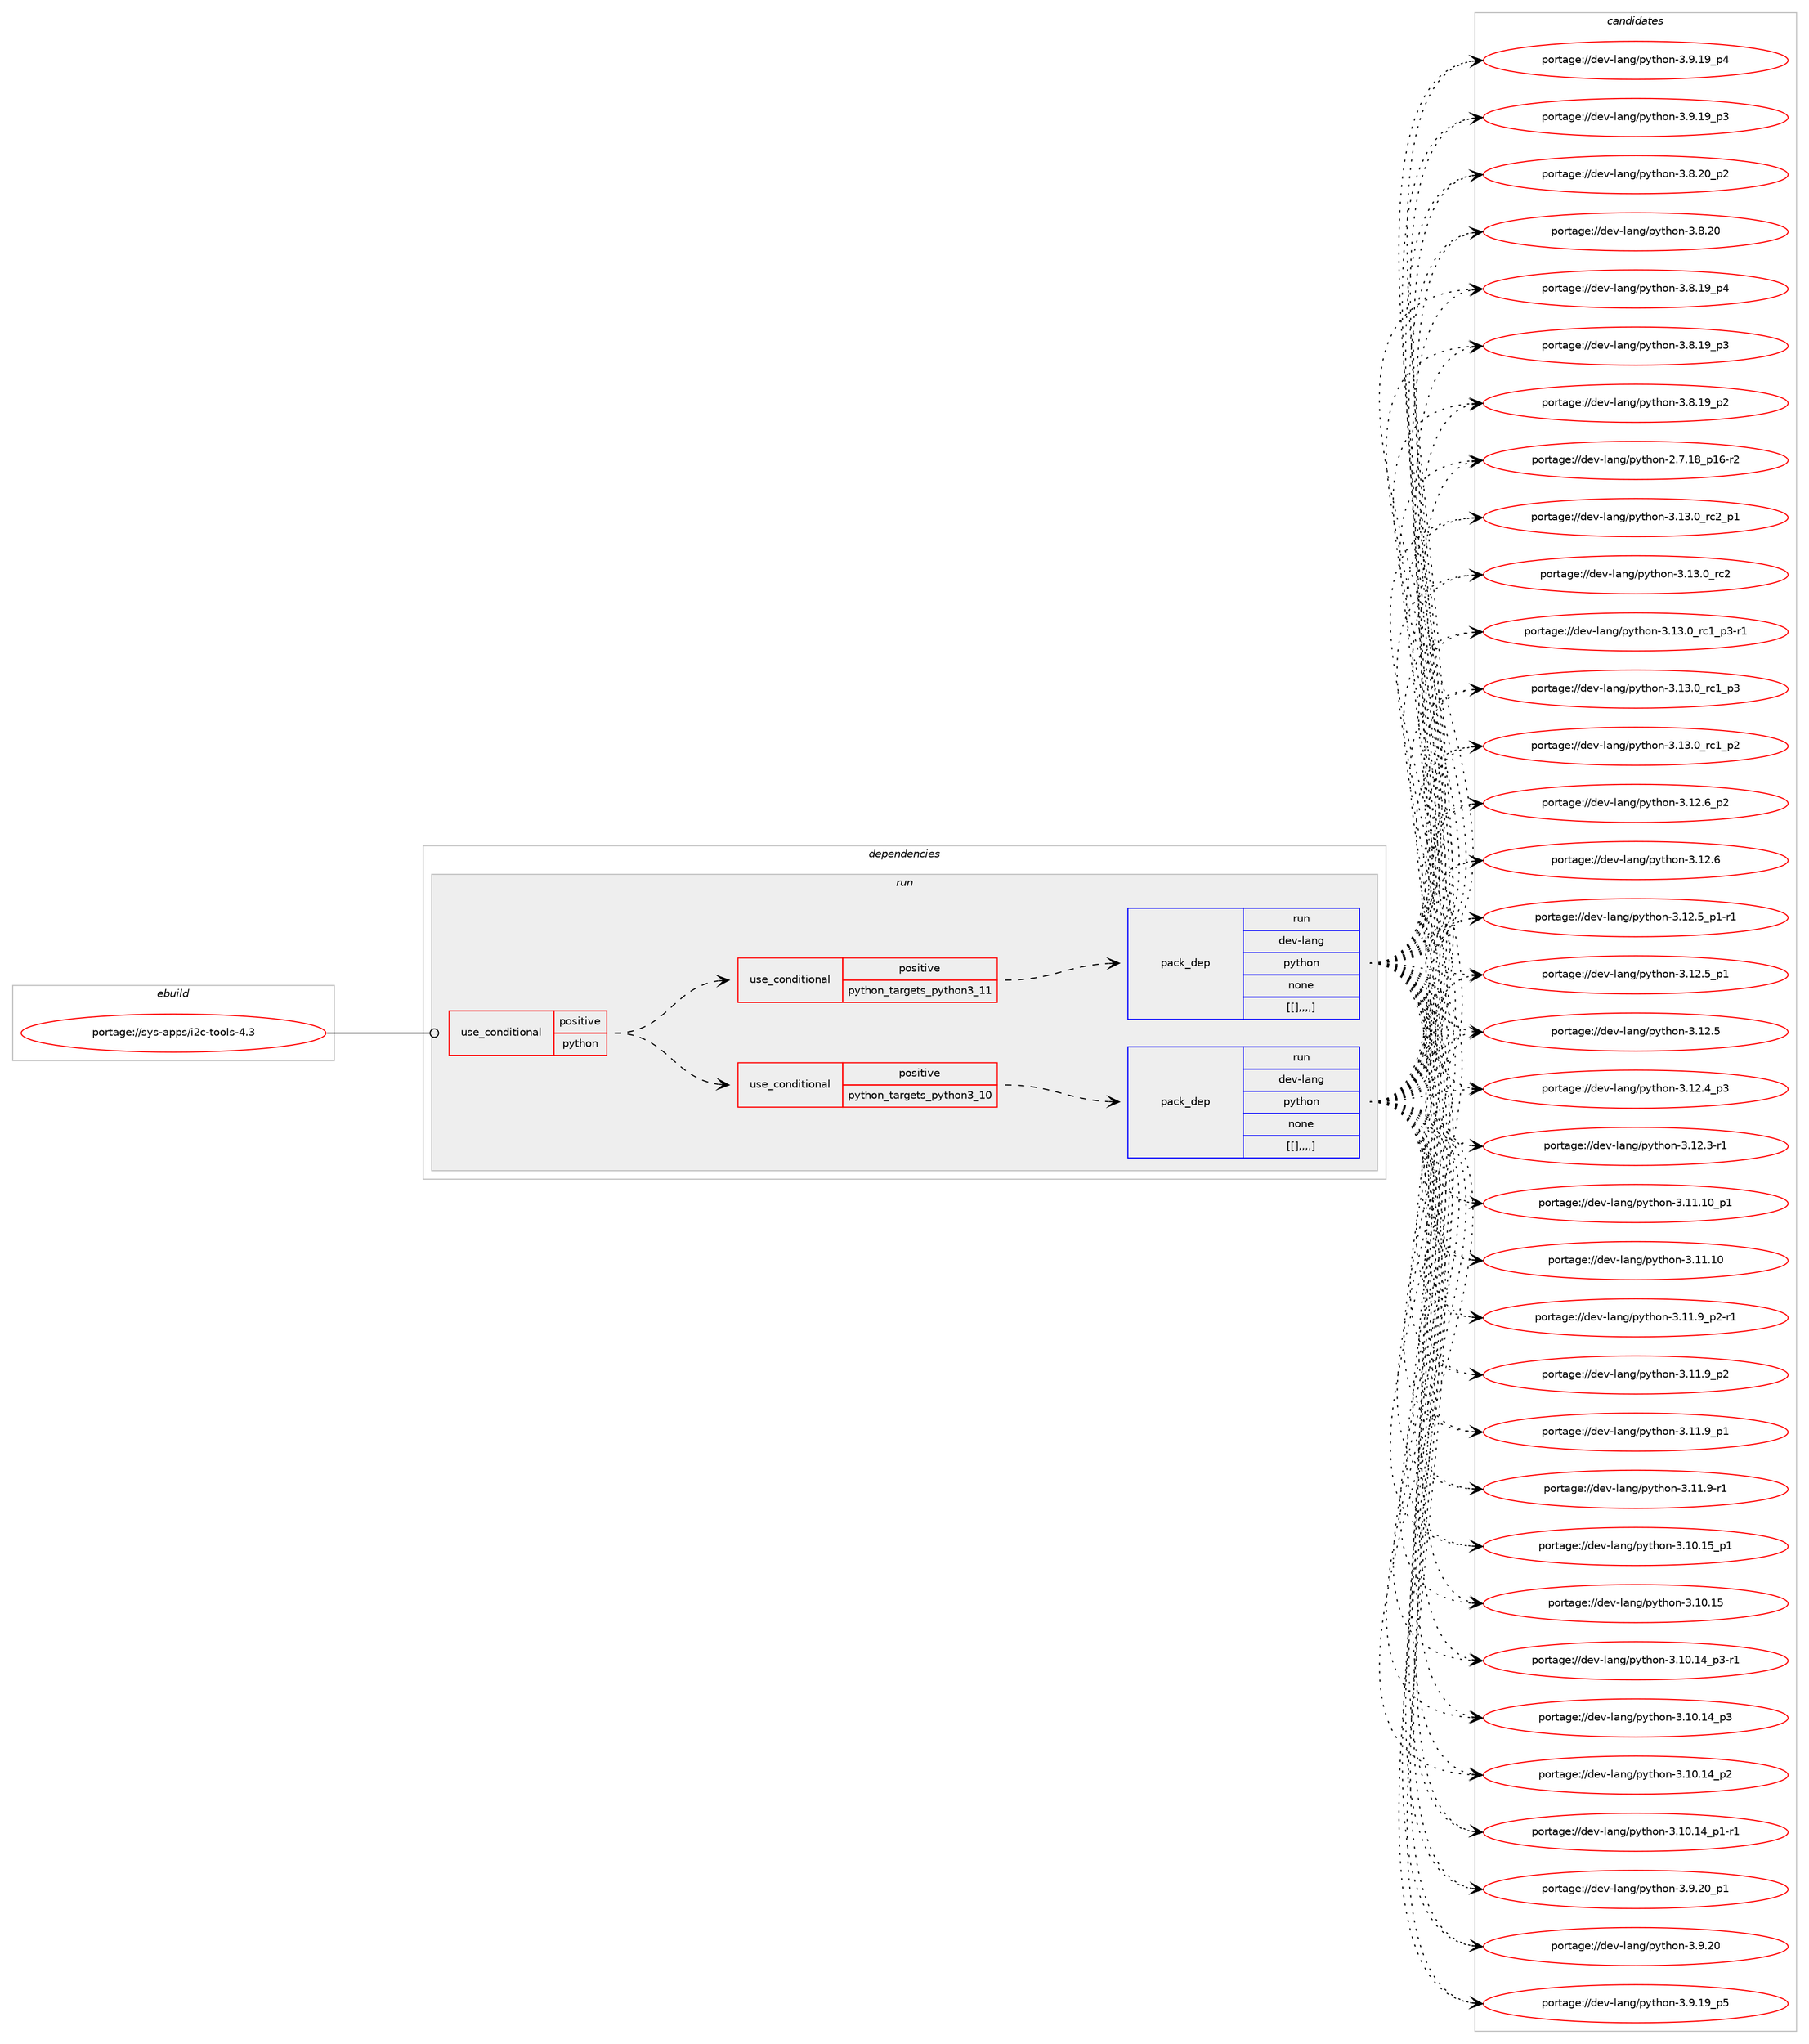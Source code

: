 digraph prolog {

# *************
# Graph options
# *************

newrank=true;
concentrate=true;
compound=true;
graph [rankdir=LR,fontname=Helvetica,fontsize=10,ranksep=1.5];#, ranksep=2.5, nodesep=0.2];
edge  [arrowhead=vee];
node  [fontname=Helvetica,fontsize=10];

# **********
# The ebuild
# **********

subgraph cluster_leftcol {
color=gray;
label=<<i>ebuild</i>>;
id [label="portage://sys-apps/i2c-tools-4.3", color=red, width=4, href="../sys-apps/i2c-tools-4.3.svg"];
}

# ****************
# The dependencies
# ****************

subgraph cluster_midcol {
color=gray;
label=<<i>dependencies</i>>;
subgraph cluster_compile {
fillcolor="#eeeeee";
style=filled;
label=<<i>compile</i>>;
}
subgraph cluster_compileandrun {
fillcolor="#eeeeee";
style=filled;
label=<<i>compile and run</i>>;
}
subgraph cluster_run {
fillcolor="#eeeeee";
style=filled;
label=<<i>run</i>>;
subgraph cond114959 {
dependency430722 [label=<<TABLE BORDER="0" CELLBORDER="1" CELLSPACING="0" CELLPADDING="4"><TR><TD ROWSPAN="3" CELLPADDING="10">use_conditional</TD></TR><TR><TD>positive</TD></TR><TR><TD>python</TD></TR></TABLE>>, shape=none, color=red];
subgraph cond114960 {
dependency430723 [label=<<TABLE BORDER="0" CELLBORDER="1" CELLSPACING="0" CELLPADDING="4"><TR><TD ROWSPAN="3" CELLPADDING="10">use_conditional</TD></TR><TR><TD>positive</TD></TR><TR><TD>python_targets_python3_10</TD></TR></TABLE>>, shape=none, color=red];
subgraph pack312825 {
dependency430724 [label=<<TABLE BORDER="0" CELLBORDER="1" CELLSPACING="0" CELLPADDING="4" WIDTH="220"><TR><TD ROWSPAN="6" CELLPADDING="30">pack_dep</TD></TR><TR><TD WIDTH="110">run</TD></TR><TR><TD>dev-lang</TD></TR><TR><TD>python</TD></TR><TR><TD>none</TD></TR><TR><TD>[[],,,,]</TD></TR></TABLE>>, shape=none, color=blue];
}
dependency430723:e -> dependency430724:w [weight=20,style="dashed",arrowhead="vee"];
}
dependency430722:e -> dependency430723:w [weight=20,style="dashed",arrowhead="vee"];
subgraph cond114961 {
dependency430725 [label=<<TABLE BORDER="0" CELLBORDER="1" CELLSPACING="0" CELLPADDING="4"><TR><TD ROWSPAN="3" CELLPADDING="10">use_conditional</TD></TR><TR><TD>positive</TD></TR><TR><TD>python_targets_python3_11</TD></TR></TABLE>>, shape=none, color=red];
subgraph pack312826 {
dependency430726 [label=<<TABLE BORDER="0" CELLBORDER="1" CELLSPACING="0" CELLPADDING="4" WIDTH="220"><TR><TD ROWSPAN="6" CELLPADDING="30">pack_dep</TD></TR><TR><TD WIDTH="110">run</TD></TR><TR><TD>dev-lang</TD></TR><TR><TD>python</TD></TR><TR><TD>none</TD></TR><TR><TD>[[],,,,]</TD></TR></TABLE>>, shape=none, color=blue];
}
dependency430725:e -> dependency430726:w [weight=20,style="dashed",arrowhead="vee"];
}
dependency430722:e -> dependency430725:w [weight=20,style="dashed",arrowhead="vee"];
}
id:e -> dependency430722:w [weight=20,style="solid",arrowhead="odot"];
}
}

# **************
# The candidates
# **************

subgraph cluster_choices {
rank=same;
color=gray;
label=<<i>candidates</i>>;

subgraph choice312825 {
color=black;
nodesep=1;
choice100101118451089711010347112121116104111110455146495146489511499509511249 [label="portage://dev-lang/python-3.13.0_rc2_p1", color=red, width=4,href="../dev-lang/python-3.13.0_rc2_p1.svg"];
choice10010111845108971101034711212111610411111045514649514648951149950 [label="portage://dev-lang/python-3.13.0_rc2", color=red, width=4,href="../dev-lang/python-3.13.0_rc2.svg"];
choice1001011184510897110103471121211161041111104551464951464895114994995112514511449 [label="portage://dev-lang/python-3.13.0_rc1_p3-r1", color=red, width=4,href="../dev-lang/python-3.13.0_rc1_p3-r1.svg"];
choice100101118451089711010347112121116104111110455146495146489511499499511251 [label="portage://dev-lang/python-3.13.0_rc1_p3", color=red, width=4,href="../dev-lang/python-3.13.0_rc1_p3.svg"];
choice100101118451089711010347112121116104111110455146495146489511499499511250 [label="portage://dev-lang/python-3.13.0_rc1_p2", color=red, width=4,href="../dev-lang/python-3.13.0_rc1_p2.svg"];
choice100101118451089711010347112121116104111110455146495046549511250 [label="portage://dev-lang/python-3.12.6_p2", color=red, width=4,href="../dev-lang/python-3.12.6_p2.svg"];
choice10010111845108971101034711212111610411111045514649504654 [label="portage://dev-lang/python-3.12.6", color=red, width=4,href="../dev-lang/python-3.12.6.svg"];
choice1001011184510897110103471121211161041111104551464950465395112494511449 [label="portage://dev-lang/python-3.12.5_p1-r1", color=red, width=4,href="../dev-lang/python-3.12.5_p1-r1.svg"];
choice100101118451089711010347112121116104111110455146495046539511249 [label="portage://dev-lang/python-3.12.5_p1", color=red, width=4,href="../dev-lang/python-3.12.5_p1.svg"];
choice10010111845108971101034711212111610411111045514649504653 [label="portage://dev-lang/python-3.12.5", color=red, width=4,href="../dev-lang/python-3.12.5.svg"];
choice100101118451089711010347112121116104111110455146495046529511251 [label="portage://dev-lang/python-3.12.4_p3", color=red, width=4,href="../dev-lang/python-3.12.4_p3.svg"];
choice100101118451089711010347112121116104111110455146495046514511449 [label="portage://dev-lang/python-3.12.3-r1", color=red, width=4,href="../dev-lang/python-3.12.3-r1.svg"];
choice10010111845108971101034711212111610411111045514649494649489511249 [label="portage://dev-lang/python-3.11.10_p1", color=red, width=4,href="../dev-lang/python-3.11.10_p1.svg"];
choice1001011184510897110103471121211161041111104551464949464948 [label="portage://dev-lang/python-3.11.10", color=red, width=4,href="../dev-lang/python-3.11.10.svg"];
choice1001011184510897110103471121211161041111104551464949465795112504511449 [label="portage://dev-lang/python-3.11.9_p2-r1", color=red, width=4,href="../dev-lang/python-3.11.9_p2-r1.svg"];
choice100101118451089711010347112121116104111110455146494946579511250 [label="portage://dev-lang/python-3.11.9_p2", color=red, width=4,href="../dev-lang/python-3.11.9_p2.svg"];
choice100101118451089711010347112121116104111110455146494946579511249 [label="portage://dev-lang/python-3.11.9_p1", color=red, width=4,href="../dev-lang/python-3.11.9_p1.svg"];
choice100101118451089711010347112121116104111110455146494946574511449 [label="portage://dev-lang/python-3.11.9-r1", color=red, width=4,href="../dev-lang/python-3.11.9-r1.svg"];
choice10010111845108971101034711212111610411111045514649484649539511249 [label="portage://dev-lang/python-3.10.15_p1", color=red, width=4,href="../dev-lang/python-3.10.15_p1.svg"];
choice1001011184510897110103471121211161041111104551464948464953 [label="portage://dev-lang/python-3.10.15", color=red, width=4,href="../dev-lang/python-3.10.15.svg"];
choice100101118451089711010347112121116104111110455146494846495295112514511449 [label="portage://dev-lang/python-3.10.14_p3-r1", color=red, width=4,href="../dev-lang/python-3.10.14_p3-r1.svg"];
choice10010111845108971101034711212111610411111045514649484649529511251 [label="portage://dev-lang/python-3.10.14_p3", color=red, width=4,href="../dev-lang/python-3.10.14_p3.svg"];
choice10010111845108971101034711212111610411111045514649484649529511250 [label="portage://dev-lang/python-3.10.14_p2", color=red, width=4,href="../dev-lang/python-3.10.14_p2.svg"];
choice100101118451089711010347112121116104111110455146494846495295112494511449 [label="portage://dev-lang/python-3.10.14_p1-r1", color=red, width=4,href="../dev-lang/python-3.10.14_p1-r1.svg"];
choice100101118451089711010347112121116104111110455146574650489511249 [label="portage://dev-lang/python-3.9.20_p1", color=red, width=4,href="../dev-lang/python-3.9.20_p1.svg"];
choice10010111845108971101034711212111610411111045514657465048 [label="portage://dev-lang/python-3.9.20", color=red, width=4,href="../dev-lang/python-3.9.20.svg"];
choice100101118451089711010347112121116104111110455146574649579511253 [label="portage://dev-lang/python-3.9.19_p5", color=red, width=4,href="../dev-lang/python-3.9.19_p5.svg"];
choice100101118451089711010347112121116104111110455146574649579511252 [label="portage://dev-lang/python-3.9.19_p4", color=red, width=4,href="../dev-lang/python-3.9.19_p4.svg"];
choice100101118451089711010347112121116104111110455146574649579511251 [label="portage://dev-lang/python-3.9.19_p3", color=red, width=4,href="../dev-lang/python-3.9.19_p3.svg"];
choice100101118451089711010347112121116104111110455146564650489511250 [label="portage://dev-lang/python-3.8.20_p2", color=red, width=4,href="../dev-lang/python-3.8.20_p2.svg"];
choice10010111845108971101034711212111610411111045514656465048 [label="portage://dev-lang/python-3.8.20", color=red, width=4,href="../dev-lang/python-3.8.20.svg"];
choice100101118451089711010347112121116104111110455146564649579511252 [label="portage://dev-lang/python-3.8.19_p4", color=red, width=4,href="../dev-lang/python-3.8.19_p4.svg"];
choice100101118451089711010347112121116104111110455146564649579511251 [label="portage://dev-lang/python-3.8.19_p3", color=red, width=4,href="../dev-lang/python-3.8.19_p3.svg"];
choice100101118451089711010347112121116104111110455146564649579511250 [label="portage://dev-lang/python-3.8.19_p2", color=red, width=4,href="../dev-lang/python-3.8.19_p2.svg"];
choice100101118451089711010347112121116104111110455046554649569511249544511450 [label="portage://dev-lang/python-2.7.18_p16-r2", color=red, width=4,href="../dev-lang/python-2.7.18_p16-r2.svg"];
dependency430724:e -> choice100101118451089711010347112121116104111110455146495146489511499509511249:w [style=dotted,weight="100"];
dependency430724:e -> choice10010111845108971101034711212111610411111045514649514648951149950:w [style=dotted,weight="100"];
dependency430724:e -> choice1001011184510897110103471121211161041111104551464951464895114994995112514511449:w [style=dotted,weight="100"];
dependency430724:e -> choice100101118451089711010347112121116104111110455146495146489511499499511251:w [style=dotted,weight="100"];
dependency430724:e -> choice100101118451089711010347112121116104111110455146495146489511499499511250:w [style=dotted,weight="100"];
dependency430724:e -> choice100101118451089711010347112121116104111110455146495046549511250:w [style=dotted,weight="100"];
dependency430724:e -> choice10010111845108971101034711212111610411111045514649504654:w [style=dotted,weight="100"];
dependency430724:e -> choice1001011184510897110103471121211161041111104551464950465395112494511449:w [style=dotted,weight="100"];
dependency430724:e -> choice100101118451089711010347112121116104111110455146495046539511249:w [style=dotted,weight="100"];
dependency430724:e -> choice10010111845108971101034711212111610411111045514649504653:w [style=dotted,weight="100"];
dependency430724:e -> choice100101118451089711010347112121116104111110455146495046529511251:w [style=dotted,weight="100"];
dependency430724:e -> choice100101118451089711010347112121116104111110455146495046514511449:w [style=dotted,weight="100"];
dependency430724:e -> choice10010111845108971101034711212111610411111045514649494649489511249:w [style=dotted,weight="100"];
dependency430724:e -> choice1001011184510897110103471121211161041111104551464949464948:w [style=dotted,weight="100"];
dependency430724:e -> choice1001011184510897110103471121211161041111104551464949465795112504511449:w [style=dotted,weight="100"];
dependency430724:e -> choice100101118451089711010347112121116104111110455146494946579511250:w [style=dotted,weight="100"];
dependency430724:e -> choice100101118451089711010347112121116104111110455146494946579511249:w [style=dotted,weight="100"];
dependency430724:e -> choice100101118451089711010347112121116104111110455146494946574511449:w [style=dotted,weight="100"];
dependency430724:e -> choice10010111845108971101034711212111610411111045514649484649539511249:w [style=dotted,weight="100"];
dependency430724:e -> choice1001011184510897110103471121211161041111104551464948464953:w [style=dotted,weight="100"];
dependency430724:e -> choice100101118451089711010347112121116104111110455146494846495295112514511449:w [style=dotted,weight="100"];
dependency430724:e -> choice10010111845108971101034711212111610411111045514649484649529511251:w [style=dotted,weight="100"];
dependency430724:e -> choice10010111845108971101034711212111610411111045514649484649529511250:w [style=dotted,weight="100"];
dependency430724:e -> choice100101118451089711010347112121116104111110455146494846495295112494511449:w [style=dotted,weight="100"];
dependency430724:e -> choice100101118451089711010347112121116104111110455146574650489511249:w [style=dotted,weight="100"];
dependency430724:e -> choice10010111845108971101034711212111610411111045514657465048:w [style=dotted,weight="100"];
dependency430724:e -> choice100101118451089711010347112121116104111110455146574649579511253:w [style=dotted,weight="100"];
dependency430724:e -> choice100101118451089711010347112121116104111110455146574649579511252:w [style=dotted,weight="100"];
dependency430724:e -> choice100101118451089711010347112121116104111110455146574649579511251:w [style=dotted,weight="100"];
dependency430724:e -> choice100101118451089711010347112121116104111110455146564650489511250:w [style=dotted,weight="100"];
dependency430724:e -> choice10010111845108971101034711212111610411111045514656465048:w [style=dotted,weight="100"];
dependency430724:e -> choice100101118451089711010347112121116104111110455146564649579511252:w [style=dotted,weight="100"];
dependency430724:e -> choice100101118451089711010347112121116104111110455146564649579511251:w [style=dotted,weight="100"];
dependency430724:e -> choice100101118451089711010347112121116104111110455146564649579511250:w [style=dotted,weight="100"];
dependency430724:e -> choice100101118451089711010347112121116104111110455046554649569511249544511450:w [style=dotted,weight="100"];
}
subgraph choice312826 {
color=black;
nodesep=1;
choice100101118451089711010347112121116104111110455146495146489511499509511249 [label="portage://dev-lang/python-3.13.0_rc2_p1", color=red, width=4,href="../dev-lang/python-3.13.0_rc2_p1.svg"];
choice10010111845108971101034711212111610411111045514649514648951149950 [label="portage://dev-lang/python-3.13.0_rc2", color=red, width=4,href="../dev-lang/python-3.13.0_rc2.svg"];
choice1001011184510897110103471121211161041111104551464951464895114994995112514511449 [label="portage://dev-lang/python-3.13.0_rc1_p3-r1", color=red, width=4,href="../dev-lang/python-3.13.0_rc1_p3-r1.svg"];
choice100101118451089711010347112121116104111110455146495146489511499499511251 [label="portage://dev-lang/python-3.13.0_rc1_p3", color=red, width=4,href="../dev-lang/python-3.13.0_rc1_p3.svg"];
choice100101118451089711010347112121116104111110455146495146489511499499511250 [label="portage://dev-lang/python-3.13.0_rc1_p2", color=red, width=4,href="../dev-lang/python-3.13.0_rc1_p2.svg"];
choice100101118451089711010347112121116104111110455146495046549511250 [label="portage://dev-lang/python-3.12.6_p2", color=red, width=4,href="../dev-lang/python-3.12.6_p2.svg"];
choice10010111845108971101034711212111610411111045514649504654 [label="portage://dev-lang/python-3.12.6", color=red, width=4,href="../dev-lang/python-3.12.6.svg"];
choice1001011184510897110103471121211161041111104551464950465395112494511449 [label="portage://dev-lang/python-3.12.5_p1-r1", color=red, width=4,href="../dev-lang/python-3.12.5_p1-r1.svg"];
choice100101118451089711010347112121116104111110455146495046539511249 [label="portage://dev-lang/python-3.12.5_p1", color=red, width=4,href="../dev-lang/python-3.12.5_p1.svg"];
choice10010111845108971101034711212111610411111045514649504653 [label="portage://dev-lang/python-3.12.5", color=red, width=4,href="../dev-lang/python-3.12.5.svg"];
choice100101118451089711010347112121116104111110455146495046529511251 [label="portage://dev-lang/python-3.12.4_p3", color=red, width=4,href="../dev-lang/python-3.12.4_p3.svg"];
choice100101118451089711010347112121116104111110455146495046514511449 [label="portage://dev-lang/python-3.12.3-r1", color=red, width=4,href="../dev-lang/python-3.12.3-r1.svg"];
choice10010111845108971101034711212111610411111045514649494649489511249 [label="portage://dev-lang/python-3.11.10_p1", color=red, width=4,href="../dev-lang/python-3.11.10_p1.svg"];
choice1001011184510897110103471121211161041111104551464949464948 [label="portage://dev-lang/python-3.11.10", color=red, width=4,href="../dev-lang/python-3.11.10.svg"];
choice1001011184510897110103471121211161041111104551464949465795112504511449 [label="portage://dev-lang/python-3.11.9_p2-r1", color=red, width=4,href="../dev-lang/python-3.11.9_p2-r1.svg"];
choice100101118451089711010347112121116104111110455146494946579511250 [label="portage://dev-lang/python-3.11.9_p2", color=red, width=4,href="../dev-lang/python-3.11.9_p2.svg"];
choice100101118451089711010347112121116104111110455146494946579511249 [label="portage://dev-lang/python-3.11.9_p1", color=red, width=4,href="../dev-lang/python-3.11.9_p1.svg"];
choice100101118451089711010347112121116104111110455146494946574511449 [label="portage://dev-lang/python-3.11.9-r1", color=red, width=4,href="../dev-lang/python-3.11.9-r1.svg"];
choice10010111845108971101034711212111610411111045514649484649539511249 [label="portage://dev-lang/python-3.10.15_p1", color=red, width=4,href="../dev-lang/python-3.10.15_p1.svg"];
choice1001011184510897110103471121211161041111104551464948464953 [label="portage://dev-lang/python-3.10.15", color=red, width=4,href="../dev-lang/python-3.10.15.svg"];
choice100101118451089711010347112121116104111110455146494846495295112514511449 [label="portage://dev-lang/python-3.10.14_p3-r1", color=red, width=4,href="../dev-lang/python-3.10.14_p3-r1.svg"];
choice10010111845108971101034711212111610411111045514649484649529511251 [label="portage://dev-lang/python-3.10.14_p3", color=red, width=4,href="../dev-lang/python-3.10.14_p3.svg"];
choice10010111845108971101034711212111610411111045514649484649529511250 [label="portage://dev-lang/python-3.10.14_p2", color=red, width=4,href="../dev-lang/python-3.10.14_p2.svg"];
choice100101118451089711010347112121116104111110455146494846495295112494511449 [label="portage://dev-lang/python-3.10.14_p1-r1", color=red, width=4,href="../dev-lang/python-3.10.14_p1-r1.svg"];
choice100101118451089711010347112121116104111110455146574650489511249 [label="portage://dev-lang/python-3.9.20_p1", color=red, width=4,href="../dev-lang/python-3.9.20_p1.svg"];
choice10010111845108971101034711212111610411111045514657465048 [label="portage://dev-lang/python-3.9.20", color=red, width=4,href="../dev-lang/python-3.9.20.svg"];
choice100101118451089711010347112121116104111110455146574649579511253 [label="portage://dev-lang/python-3.9.19_p5", color=red, width=4,href="../dev-lang/python-3.9.19_p5.svg"];
choice100101118451089711010347112121116104111110455146574649579511252 [label="portage://dev-lang/python-3.9.19_p4", color=red, width=4,href="../dev-lang/python-3.9.19_p4.svg"];
choice100101118451089711010347112121116104111110455146574649579511251 [label="portage://dev-lang/python-3.9.19_p3", color=red, width=4,href="../dev-lang/python-3.9.19_p3.svg"];
choice100101118451089711010347112121116104111110455146564650489511250 [label="portage://dev-lang/python-3.8.20_p2", color=red, width=4,href="../dev-lang/python-3.8.20_p2.svg"];
choice10010111845108971101034711212111610411111045514656465048 [label="portage://dev-lang/python-3.8.20", color=red, width=4,href="../dev-lang/python-3.8.20.svg"];
choice100101118451089711010347112121116104111110455146564649579511252 [label="portage://dev-lang/python-3.8.19_p4", color=red, width=4,href="../dev-lang/python-3.8.19_p4.svg"];
choice100101118451089711010347112121116104111110455146564649579511251 [label="portage://dev-lang/python-3.8.19_p3", color=red, width=4,href="../dev-lang/python-3.8.19_p3.svg"];
choice100101118451089711010347112121116104111110455146564649579511250 [label="portage://dev-lang/python-3.8.19_p2", color=red, width=4,href="../dev-lang/python-3.8.19_p2.svg"];
choice100101118451089711010347112121116104111110455046554649569511249544511450 [label="portage://dev-lang/python-2.7.18_p16-r2", color=red, width=4,href="../dev-lang/python-2.7.18_p16-r2.svg"];
dependency430726:e -> choice100101118451089711010347112121116104111110455146495146489511499509511249:w [style=dotted,weight="100"];
dependency430726:e -> choice10010111845108971101034711212111610411111045514649514648951149950:w [style=dotted,weight="100"];
dependency430726:e -> choice1001011184510897110103471121211161041111104551464951464895114994995112514511449:w [style=dotted,weight="100"];
dependency430726:e -> choice100101118451089711010347112121116104111110455146495146489511499499511251:w [style=dotted,weight="100"];
dependency430726:e -> choice100101118451089711010347112121116104111110455146495146489511499499511250:w [style=dotted,weight="100"];
dependency430726:e -> choice100101118451089711010347112121116104111110455146495046549511250:w [style=dotted,weight="100"];
dependency430726:e -> choice10010111845108971101034711212111610411111045514649504654:w [style=dotted,weight="100"];
dependency430726:e -> choice1001011184510897110103471121211161041111104551464950465395112494511449:w [style=dotted,weight="100"];
dependency430726:e -> choice100101118451089711010347112121116104111110455146495046539511249:w [style=dotted,weight="100"];
dependency430726:e -> choice10010111845108971101034711212111610411111045514649504653:w [style=dotted,weight="100"];
dependency430726:e -> choice100101118451089711010347112121116104111110455146495046529511251:w [style=dotted,weight="100"];
dependency430726:e -> choice100101118451089711010347112121116104111110455146495046514511449:w [style=dotted,weight="100"];
dependency430726:e -> choice10010111845108971101034711212111610411111045514649494649489511249:w [style=dotted,weight="100"];
dependency430726:e -> choice1001011184510897110103471121211161041111104551464949464948:w [style=dotted,weight="100"];
dependency430726:e -> choice1001011184510897110103471121211161041111104551464949465795112504511449:w [style=dotted,weight="100"];
dependency430726:e -> choice100101118451089711010347112121116104111110455146494946579511250:w [style=dotted,weight="100"];
dependency430726:e -> choice100101118451089711010347112121116104111110455146494946579511249:w [style=dotted,weight="100"];
dependency430726:e -> choice100101118451089711010347112121116104111110455146494946574511449:w [style=dotted,weight="100"];
dependency430726:e -> choice10010111845108971101034711212111610411111045514649484649539511249:w [style=dotted,weight="100"];
dependency430726:e -> choice1001011184510897110103471121211161041111104551464948464953:w [style=dotted,weight="100"];
dependency430726:e -> choice100101118451089711010347112121116104111110455146494846495295112514511449:w [style=dotted,weight="100"];
dependency430726:e -> choice10010111845108971101034711212111610411111045514649484649529511251:w [style=dotted,weight="100"];
dependency430726:e -> choice10010111845108971101034711212111610411111045514649484649529511250:w [style=dotted,weight="100"];
dependency430726:e -> choice100101118451089711010347112121116104111110455146494846495295112494511449:w [style=dotted,weight="100"];
dependency430726:e -> choice100101118451089711010347112121116104111110455146574650489511249:w [style=dotted,weight="100"];
dependency430726:e -> choice10010111845108971101034711212111610411111045514657465048:w [style=dotted,weight="100"];
dependency430726:e -> choice100101118451089711010347112121116104111110455146574649579511253:w [style=dotted,weight="100"];
dependency430726:e -> choice100101118451089711010347112121116104111110455146574649579511252:w [style=dotted,weight="100"];
dependency430726:e -> choice100101118451089711010347112121116104111110455146574649579511251:w [style=dotted,weight="100"];
dependency430726:e -> choice100101118451089711010347112121116104111110455146564650489511250:w [style=dotted,weight="100"];
dependency430726:e -> choice10010111845108971101034711212111610411111045514656465048:w [style=dotted,weight="100"];
dependency430726:e -> choice100101118451089711010347112121116104111110455146564649579511252:w [style=dotted,weight="100"];
dependency430726:e -> choice100101118451089711010347112121116104111110455146564649579511251:w [style=dotted,weight="100"];
dependency430726:e -> choice100101118451089711010347112121116104111110455146564649579511250:w [style=dotted,weight="100"];
dependency430726:e -> choice100101118451089711010347112121116104111110455046554649569511249544511450:w [style=dotted,weight="100"];
}
}

}
